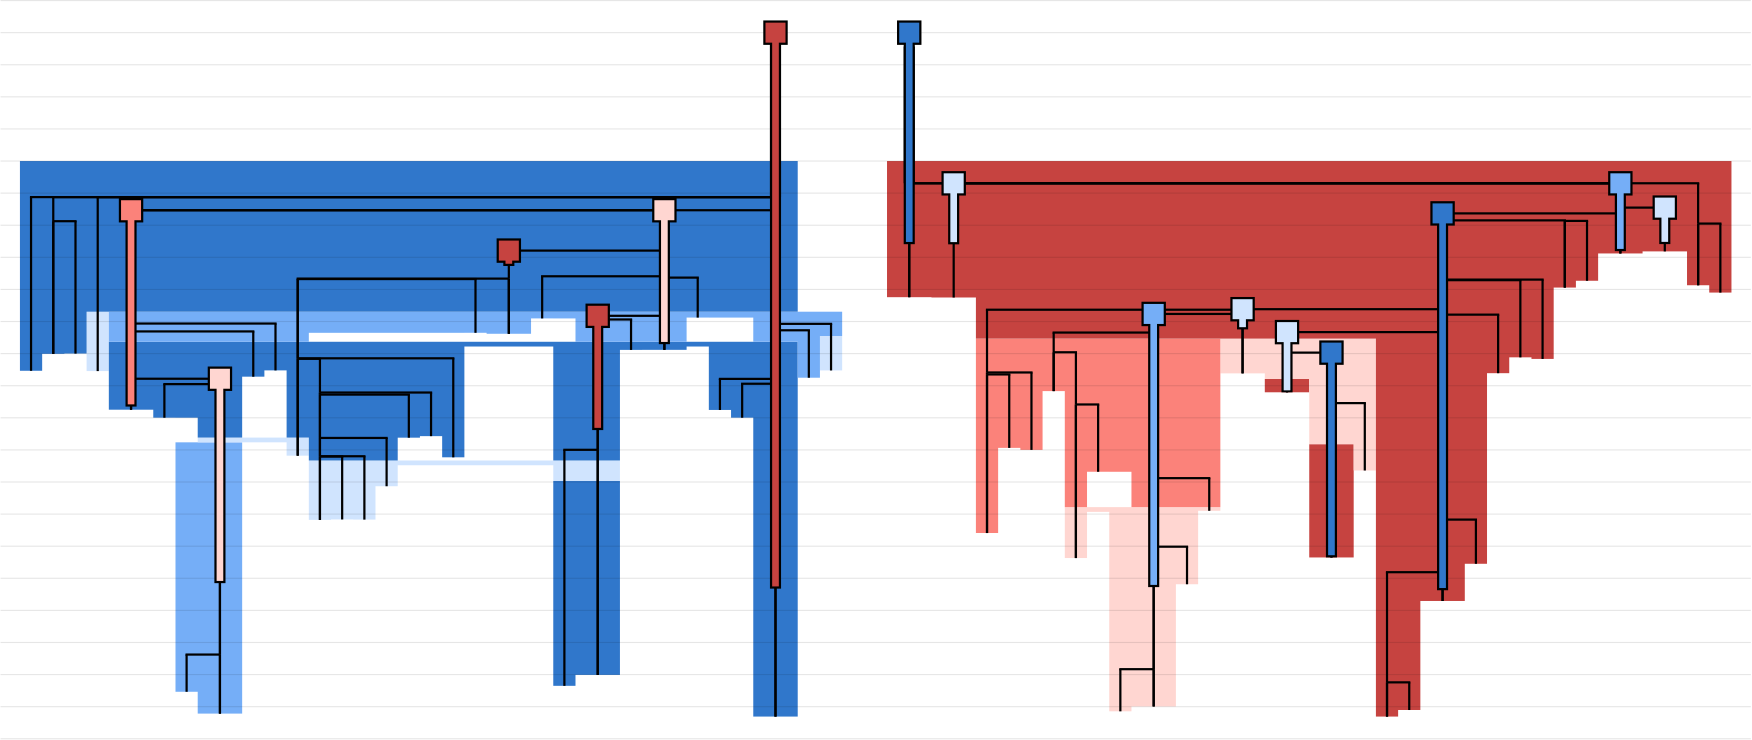 <?xml version="1.0"?>
<!DOCTYPE ipe SYSTEM "ipe.dtd">
<ipe version="70212" creator="svgtoipe 20191210">
<ipestyle>
<layout paper="768 576" frame="768 576" origin="0 0"/>
<opacity name="10%" value="0.10"/>
<opacity name="20%" value="0.20"/>
<opacity name="30%" value="0.30"/>
<opacity name="40%" value="0.40"/>
<opacity name="50%" value="0.50"/>
<opacity name="60%" value="0.60"/>
<opacity name="70%" value="0.70"/>
<opacity name="80%" value="0.80"/>
<opacity name="90%" value="0.90"/>
<pathstyle cap="0" join="0" fillrule="wind"/>
</ipestyle>
<page>
<group matrix="1 0 0 -1 0 576">
<group>
<group matrix="1 0 0 1 459.925 350">
<group>
<path fill="0.188235 0.466667 0.796078">
148 111.161 m
148 129.338 l
148 180.97 l
132 180.97 l
132 180.98 l
132 184.897 l
124 184.897 l
124 180.98 l
124 129.338 l
124 111.161 l
132 111.161 l
148 111.161 l
h
</path>
<path fill="0.815686 0.894118 0.996078">
124 103.779 m
132 103.779 l
148 103.779 l
148 111.161 l
132 111.161 l
124 111.161 l
124 105.488 l
68 105.488 l
68 111.161 l
68 113.039 l
60 113.039 l
60 113.049 l
60 125.054 l
52 125.054 l
52 125.001 l
44 125.001 l
44 125.064 l
44 125.162 l
36 125.162 l
36 125.064 l
36 125.011 l
36 113.049 l
36 111.161 l
36 103.779 l
44 103.779 l
52 103.779 l
60 103.779 l
68 103.779 l
124 103.779 l
h
</path>
<path fill="0.458824 0.682353 0.968627">
12 97.2372 m
12 103.938 l
12 156.352 l
12 173.643 l
12 181.025 l
12 187.049 l
12 194.896 l
-4 194.896 l
-4 187.049 l
-4 187.039 l
-12 187.039 l
-12 181.025 l
-12 97.2372 l
-4 97.2372 l
12 97.2372 l
h
</path>
<path fill="0.815686 0.894118 0.996078">
12 97.2373 m
-4 97.2373 l
-4 95.7185 l
-4 95.5283 l
12 95.5283 l
28 95.5283 l
36 95.5283 l
36 95.7185 l
36 97.2373 l
36 102.043 l
28 102.043 l
28 97.2373 l
12 97.2373 l
h
</path>
<path fill="0.815686 0.894118 0.996078">
-44 71.584 m
-44 65.2833 l
-44 50.2149 l
-36 50.2149 l
-36 71.584 l
-44 71.584 l
h
</path>
<path fill="0.815686 0.894118 0.996078">
220 71.3527 m
220 58.9572 l
228 58.9572 l
228 71.3527 l
220 71.3527 l
h
</path>
<path fill="0.188235 0.466667 0.796078">
124 61.0389 m
132 61.0389 l
148 61.0389 l
156 61.0389 l
172 61.0389 l
180 61.0389 l
188 61.0389 l
196 61.0389 l
212 61.0389 l
212 63.5524 l
212 63.9529 l
212 63.9705 l
212 66.9885 l
212 67.1669 l
212 71.3451 l
212 73.6125 l
212 73.9768 l
212 74.3435 l
212 74.3984 l
212 76.1465 l
212 76.2719 l
212 79.3076 l
212 80.0562 l
212 84.8752 l
212 85.0809 l
212 85.5024 l
212 85.5906 l
212 88.3773 l
212 95.017 l
212 95.5284 l
212 95.5716 l
212 95.6598 l
212 97.4901 l
212 99.9282 l
212 102.249 l
212 102.337 l
212 102.64 l
212 103.779 l
212 171.273 l
212 190.208 l
212 195.966 l
196 195.966 l
196 190.208 l
196 171.273 l
196 103.779 l
196 88.3673 l
188 88.3673 l
188 85.5806 l
180 85.5806 l
180 63.9529 l
180 62.7479 l
172 62.7479 l
172 63.9429 l
156 63.9429 l
156 63.9605 l
148 63.9605 l
148 103.779 l
132 103.779 l
124 103.779 l
124 102.64 l
124 62.7479 l
92 62.7479 l
92 102.63 l
84 102.63 l
84 95.007 l
76 95.007 l
76 95.5616 l
68 95.5616 l
68 103.779 l
60 103.779 l
52 103.779 l
44 103.779 l
36 103.779 l
36 102.337 l
36 102.249 l
36 102.043 l
36 97.4901 l
36 95.6598 l
36 95.5284 l
28 95.5284 l
28 71.3351 l
20 71.3351 l
20 73.6025 l
12 73.6025 l
12 95.5284 l
-4 95.5284 l
-4 88.3773 l
-12 88.3773 l
-12 88.3673 l
-20 88.3673 l
-20 85.5024 l
-20 85.4924 l
-36 85.4924 l
-36 85.0809 l
-36 84.8752 l
-36 74.3435 l
-36 71.584 l
-36 63.5524 l
-36 61.0389 l
-20 61.0389 l
-4 61.0389 l
12 61.0389 l
20 61.0389 l
28 61.0389 l
36 61.0389 l
44 61.0389 l
52 61.0389 l
60 61.0389 l
68 61.0389 l
76 61.0389 l
84 61.0389 l
92 61.0389 l
124 61.0389 l
h
</path>
<path fill="0.458824 0.682353 0.968627">
-36 50.2147 m
-44 50.2147 l
-36 50.2147 l
h
180 52.3315 m
180 52.3215 l
172 52.3215 l
172 61.039 l
156 61.039 l
148 61.039 l
132 61.039 l
132 52.6352 l
124 52.6352 l
124 52.6252 l
116 52.6252 l
116 58.1596 l
100 58.1596 l
100 57.8029 l
92 57.8029 l
92 57.8129 l
36 57.8129 l
36 61.039 l
28 61.039 l
20 61.039 l
12 61.039 l
-36 61.039 l
-36 58.9573 l
-36 57.3132 l
-36 54.4735 l
-36 50.2147 l
12 50.2147 l
20 50.2147 l
28 50.2147 l
92 50.2147 l
100 50.2147 l
116 50.2147 l
132 50.2147 l
148 50.2147 l
156 50.2147 l
172 50.2147 l
196 50.2147 l
212 50.2147 l
220 50.2147 l
228 50.2147 l
228 58.9573 l
220 58.9573 l
220 61.039 l
220 71.3527 l
220 73.9768 l
212 73.9768 l
212 61.039 l
196 61.039 l
196 52.3315 l
180 52.3315 l
h
</path>
<path fill="0.188235 0.466667 0.796078" pen="296">
212 8.95591 m
212 8.96179 l
212 13.6815 l
212 50.1915 l
212 50.2148 l
180 50.2148 l
172 50.2148 l
124 50.2148 l
116 50.2148 l
100 50.2148 l
36 50.2148 l
-20 50.2148 l
-36 50.2148 l
-44 50.2148 l
-44 65.2833 l
-52 65.2833 l
-52 65.2933 l
-52 65.3892 l
-60 65.3892 l
-60 65.3992 l
-60 71.4781 l
-68 71.4781 l
-68 65.3992 l
-68 65.2933 l
-68 50.2148 l
-68 50.1915 l
-68 38.4603 l
-68 38.2996 l
-68 37.941 l
-68 37.4589 l
-68 28.2127 l
-68 17.6312 l
-68 13.6832 l
-68 13.6815 l
-68 8.96179 l
-68 8.95591 l
-68 -4.02737 l
212 -4.02737 l
212 8.95591 l
h
</path>
</group>
</group>
<group matrix="1 0 0 1 856.074 350">
<group>
<path fill="1 0.839216 0.819608">
-80 122.271 m
-80 138.89 l
-88 138.89 l
-88 122.491 l
-88 120.562 l
-80 120.562 l
-72 120.562 l
-64 120.562 l
-48 120.562 l
-40 120.562 l
-32 120.562 l
-32 121.881 l
-40 121.881 l
-40 121.891 l
-40 148.326 l
-48 148.326 l
-48 148.336 l
-48 178.905 l
-48 192.331 l
-64 192.331 l
-64 192.341 l
-64 194.069 l
-72 194.069 l
-72 192.341 l
-72 178.905 l
-72 148.336 l
-72 138.9 l
-72 122.271 l
-80 122.271 l
h
</path>
<path fill="0.776471 0.262745 0.25098">
16 107.371 m
16 138.684 l
0 138.684 l
0 99.2285 l
0 97.9075 l
16 97.9075 l
16 99.2285 l
16 107.371 l
h
</path>
<path fill="0.776471 0.262745 0.25098">
-16 79.2211 m
-16 74.4315 l
0 74.4315 l
0 79.2211 l
-16 79.2211 l
h
</path>
<path fill="1 0.839216 0.819608">
16 107.371 m
16 97.9076 l
0 97.9076 l
0 84.1599 l
0 83.6778 l
-2.14576e-16 83.1193 l
-1.7124e-15 79.2211 l
-3.55271e-15 74.4316 l
-16 74.4316 l
-16 72.419 l
-16 72.409 l
-32 72.409 l
-32 59.902 l
-16 59.902 l
0 59.902 l
16 59.902 l
24 59.902 l
24 64.9425 l
24 72.419 l
24 74.4316 l
24 83.1193 l
24 83.6778 l
24 84.1599 l
24 97.9076 l
24 107.371 l
16 107.371 l
h
</path>
<path fill="0.984314 0.509804 0.478431">
-72 107.84 m
-72 107.83 l
-80 107.83 l
-80 120.562 l
-88 120.562 l
-88 78.7939 l
-96 78.7939 l
-96 99.9593 l
-104 99.9593 l
-104 99.2323 l
-112 99.2323 l
-112 120.562 l
-112 129.881 l
-120 129.881 l
-120 120.562 l
-120 110.133 l
-120 107.84 l
-120 103.532 l
-120 100.692 l
-120 99.9693 l
-120 99.2423 l
-120 83.6092 l
-120 78.8039 l
-120 72.7973 l
-120 72.0859 l
-120 64.8151 l
-120 59.9021 l
-120 59.9003 l
-112 59.9003 l
-104 59.9003 l
-96 59.9003 l
-88 59.9003 l
-80 59.9003 l
-72 59.9003 l
-48 59.9003 l
-32 59.9003 l
-16 59.9003 l
0 59.9003 l
0 59.9021 l
-16 59.9021 l
-32 59.9021 l
-32 72.409 l
-32 120.562 l
-48 120.562 l
-64 120.562 l
-64 107.84 l
-72 107.84 l
h
</path>
<path fill="0.776471 0.262745 0.25098" pen="320">
24 195.966 m
24 193.605 l
24 183.647 l
24 154.359 l
24 143.989 l
24 140.969 l
24 125.054 l
24 122.365 l
24 120.617 l
24 107.371 l
24 103.121 l
24 100.8 l
24 72.3543 l
24 67.2178 l
24 66.6495 l
24 59.9004 l
-3.55271e-15 59.9004 l
-16 59.9004 l
-32 59.9004 l
-64 59.9004 l
-96 59.9004 l
-120 59.9004 l
-120 55.1807 l
-120 55.1748 l
-120 45.1058 l
-120 45.0958 l
-136 45.0958 l
-136 44.9941 l
-136 44.9841 l
-152 44.9841 l
-152 3.99595 l
-152 3.97263 l
-152 -4.02737 l
152 -4.02737 l
152 3.97263 l
152 43.3242 l
144 43.3242 l
144 40.6844 l
136 40.6844 l
136 28.4986 l
120 28.4986 l
120 29.2414 l
104 29.2414 l
104 39.0735 l
96 39.0735 l
96 41.5232 l
88 41.5232 l
88 43.3342 l
88 55.1748 l
88 55.1807 l
88 59.9004 l
88 67.2078 l
80 67.2078 l
80 66.6395 l
72 66.6395 l
72 67.2178 l
72 72.3443 l
64 72.3443 l
64 72.3543 l
64 140.959 l
56 140.959 l
56 140.969 l
56 143.989 l
56 154.349 l
40 154.349 l
40 154.359 l
40 193.595 l
32 193.595 l
32 193.605 l
32 195.966 l
24 195.966 l
h
</path>
</group>
</group>
<group matrix="1 0 0 1 400 350">
<group>
<path stroke="0 0 0" opacity="10%" pen="0.4">
-15.0525 -61.8009 m
615.052 -61.8009 l
</path>
<path stroke="0 0 0" opacity="10%" pen="0.4">
-15.0525 -50.2462 m
615.052 -50.2462 l
</path>
<path stroke="0 0 0" opacity="10%" pen="0.4">
-15.0525 -38.6915 m
615.052 -38.6915 l
</path>
<path stroke="0 0 0" opacity="10%" pen="0.4">
-15.0525 -27.1368 m
615.052 -27.1368 l
</path>
<path stroke="0 0 0" opacity="10%" pen="0.4">
-15.0525 -15.5821 m
615.052 -15.5821 l
</path>
<path stroke="0 0 0" opacity="10%" pen="0.4">
-15.0525 -4.02737 m
615.052 -4.02737 l
</path>
<path stroke="0 0 0" opacity="10%" pen="0.4">
-15.0525 7.52733 m
615.052 7.52733 l
</path>
<path stroke="0 0 0" opacity="10%" pen="0.4">
-15.0525 19.082 m
615.052 19.082 l
</path>
<path stroke="0 0 0" opacity="10%" pen="0.4">
-15.0525 30.6367 m
615.052 30.6367 l
</path>
<path stroke="0 0 0" opacity="10%" pen="0.4">
-15.0525 42.1914 m
615.052 42.1914 l
</path>
<path stroke="0 0 0" opacity="10%" pen="0.4">
-15.0525 53.7461 m
615.052 53.7461 l
</path>
<path stroke="0 0 0" opacity="10%" pen="0.4">
-15.0525 65.3008 m
615.052 65.3008 l
</path>
<path stroke="0 0 0" opacity="10%" pen="0.4">
-15.0525 76.8555 m
615.052 76.8555 l
</path>
<path stroke="0 0 0" opacity="10%" pen="0.4">
-15.0525 88.4102 m
615.052 88.4102 l
</path>
<path stroke="0 0 0" opacity="10%" pen="0.4">
-15.0525 99.9649 m
615.052 99.9649 l
</path>
<path stroke="0 0 0" opacity="10%" pen="0.4">
-15.0525 111.52 m
615.052 111.52 l
</path>
<path stroke="0 0 0" opacity="10%" pen="0.4">
-15.0525 123.074 m
615.052 123.074 l
</path>
<path stroke="0 0 0" opacity="10%" pen="0.4">
-15.0525 134.629 m
615.052 134.629 l
</path>
<path stroke="0 0 0" opacity="10%" pen="0.4">
-15.0525 146.184 m
615.052 146.184 l
</path>
<path stroke="0 0 0" opacity="10%" pen="0.4">
-15.0525 157.738 m
615.052 157.738 l
</path>
<path stroke="0 0 0" opacity="10%" pen="0.4">
-15.0525 169.293 m
615.052 169.293 l
</path>
<path stroke="0 0 0" opacity="10%" pen="0.4">
-15.0525 180.848 m
615.052 180.848 l
</path>
<path stroke="0 0 0" opacity="10%" pen="0.4">
-15.0525 192.403 m
615.052 192.403 l
</path>
<path stroke="0 0 0" opacity="10%" pen="0.4">
-15.0525 203.957 m
615.052 203.957 l
</path>
</group>
</group>
<group matrix="1 0 0 1 459.925 350">
<group>
<path stroke="0 0 0" pen="0.8">
-64 8.95591 m
-64 71.4881 l
</path>
<path stroke="0 0 0" pen="0.8">
-64.4 8.95591 m
204 8.95591 l
</path>
<path stroke="0 0 0" pen="0.8">
204 8.95591 m
204 8.96179 l
</path>
<path stroke="0 0 0" pen="0.8">
204 8.95591 m
204 8.96179 l
</path>
<path stroke="0 0 0" pen="0.8">
-56 8.96179 m
-56 17.6312 l
</path>
<path stroke="0 0 0" pen="0.8">
-56.4 8.96179 m
204 8.96179 l
</path>
<path stroke="0 0 0" pen="0.8">
-56 17.6312 m
-56 65.3992 l
</path>
<path stroke="0 0 0" pen="0.8">
-56 17.6312 m
-56 65.3992 l
</path>
<path stroke="0 0 0" pen="0.8">
-48 17.6312 m
-48 65.2933 l
</path>
<path stroke="0 0 0" pen="0.8">
-47.6 17.6312 m
-56 17.6312 l
</path>
<path stroke="0 0 0" pen="0.8">
204 8.96179 m
204 8.96198 l
</path>
<path stroke="0 0 0" pen="0.8">
204 8.96179 m
204 8.96198 l
</path>
<path stroke="0 0 0" pen="0.8">
-40 8.96198 m
-40 71.594 l
</path>
<path stroke="0 0 0" pen="0.8">
-40.4 8.96198 m
204 8.96198 l
</path>
<path stroke="0 0 0" pen="0.8">
204 8.96198 m
204 13.6815 l
</path>
<path stroke="0 0 0" pen="0.8">
204 8.96198 m
204 13.6815 l
</path>
<path stroke="0 0 0" pen="0.8">
-28 13.6815 m
-28 13.6832 l
</path>
<path stroke="0 0 0" pen="0.8">
-28.4 13.6815 m
204 13.6815 l
</path>
<path stroke="0 0 0" pen="0.8">
-28 13.6832 m
-28 54.4735 l
</path>
<path stroke="0 0 0" pen="0.8">
-28 13.6832 m
-28 54.4735 l
</path>
<path stroke="0 0 0" pen="0.8">
-28 54.4735 m
-28 57.3132 l
</path>
<path stroke="0 0 0" pen="0.8">
-28 54.4735 m
-28 57.3132 l
</path>
<path stroke="0 0 0" pen="0.8">
-28 57.3132 m
-28 74.3435 l
</path>
<path stroke="0 0 0" pen="0.8">
-28 57.3132 m
-28 74.3435 l
</path>
<path stroke="0 0 0" pen="0.8">
-28 74.3435 m
-28 85.5024 l
</path>
<path stroke="0 0 0" pen="0.8">
-28 74.3435 m
-28 85.5024 l
</path>
<path stroke="0 0 0" pen="0.8">
4 74.3435 m
4 76.2719 l
</path>
<path stroke="0 0 0" pen="0.8">
4.4 74.3435 m
-28 74.3435 l
</path>
<path stroke="0 0 0" pen="0.8">
-16 76.2719 m
-16 88.3773 l
</path>
<path stroke="0 0 0" pen="0.8">
-16.4 76.2719 m
4 76.2719 l
</path>
<path stroke="0 0 0" pen="0.8">
4 76.2719 m
4 173.643 l
</path>
<path stroke="0 0 0" pen="0.8">
4 76.2719 m
4 173.643 l
</path>
<path stroke="0 0 0" pen="0.8">
-8 173.643 m
-8 187.049 l
</path>
<path stroke="0 0 0" pen="0.8">
-8.4 173.643 m
4 173.643 l
</path>
<path stroke="0 0 0" pen="0.8">
4 173.643 m
4 194.906 l
</path>
<path stroke="0 0 0" pen="0.8">
4 173.643 m
4 194.906 l
</path>
<path stroke="0 0 0" pen="0.8">
16 57.3132 m
16 73.6125 l
</path>
<path stroke="0 0 0" pen="0.8">
16.4 57.3132 m
-28 57.3132 l
</path>
<path stroke="0 0 0" pen="0.8">
24 54.4735 m
24 71.3451 l
</path>
<path stroke="0 0 0" pen="0.8">
24.4 54.4735 m
-28 54.4735 l
</path>
<path stroke="0 0 0" pen="0.8">
164 13.6832 m
164 28.2127 l
</path>
<path stroke="0 0 0" pen="0.8">
164.4 13.6832 m
-28 13.6832 l
</path>
<path stroke="0 0 0" pen="0.8">
108 28.2127 m
108 38.2996 l
</path>
<path stroke="0 0 0" pen="0.8">
107.6 28.2127 m
164 28.2127 l
</path>
<path stroke="0 0 0" pen="0.8">
32 38.2996 m
32 38.4603 l
</path>
<path stroke="0 0 0" pen="0.8">
31.6 38.2996 m
108 38.2996 l
</path>
<path stroke="0 0 0" pen="0.8">
32 38.4603 m
32 66.9885 l
</path>
<path stroke="0 0 0" pen="0.8">
32 38.4603 m
32 66.9885 l
</path>
<path stroke="0 0 0" pen="0.8">
32 66.9885 m
32 67.1669 l
</path>
<path stroke="0 0 0" pen="0.8">
32 66.9885 m
32 67.1669 l
</path>
<path stroke="0 0 0" pen="0.8">
32 67.1669 m
32 102.053 l
</path>
<path stroke="0 0 0" pen="0.8">
32 67.1669 m
32 102.053 l
</path>
<path stroke="0 0 0" pen="0.8">
40 67.1669 m
40 79.3076 l
</path>
<path stroke="0 0 0" pen="0.8">
40.4 67.1669 m
32 67.1669 l
</path>
<path stroke="0 0 0" pen="0.8">
40 79.3076 m
40 80.0562 l
</path>
<path stroke="0 0 0" pen="0.8">
40 79.3076 m
40 80.0562 l
</path>
<path stroke="0 0 0" pen="0.8">
40 80.0562 m
40 95.6598 l
</path>
<path stroke="0 0 0" pen="0.8">
40 80.0562 m
40 95.6598 l
</path>
<path stroke="0 0 0" pen="0.8">
40 95.6598 m
40 102.249 l
</path>
<path stroke="0 0 0" pen="0.8">
40 95.6598 m
40 102.249 l
</path>
<path stroke="0 0 0" pen="0.8">
40 102.249 m
40 102.337 l
</path>
<path stroke="0 0 0" pen="0.8">
40 102.249 m
40 102.337 l
</path>
<path stroke="0 0 0" pen="0.8">
40 102.337 m
40 125.172 l
</path>
<path stroke="0 0 0" pen="0.8">
40 102.337 m
40 125.172 l
</path>
<path stroke="0 0 0" pen="0.8">
48 102.337 m
48 125.011 l
</path>
<path stroke="0 0 0" pen="0.8">
48.4 102.337 m
40 102.337 l
</path>
<path stroke="0 0 0" pen="0.8">
56 102.249 m
56 125.064 l
</path>
<path stroke="0 0 0" pen="0.8">
56.4 102.249 m
40 102.249 l
</path>
<path stroke="0 0 0" pen="0.8">
64 95.6598 m
64 113.049 l
</path>
<path stroke="0 0 0" pen="0.8">
64.4 95.6598 m
40 95.6598 l
</path>
<path stroke="0 0 0" pen="0.8">
72 80.0562 m
72 95.5716 l
</path>
<path stroke="0 0 0" pen="0.8">
72.4 80.0562 m
40 80.0562 l
</path>
<path stroke="0 0 0" pen="0.8">
80 79.3076 m
80 95.017 l
</path>
<path stroke="0 0 0" pen="0.8">
80.4 79.3076 m
40 79.3076 l
</path>
<path stroke="0 0 0" pen="0.8">
88 66.9885 m
88 102.64 l
</path>
<path stroke="0 0 0" pen="0.8">
88.4 66.9885 m
32 66.9885 l
</path>
<path stroke="0 0 0" pen="0.8">
96 38.4603 m
96 57.8129 l
</path>
<path stroke="0 0 0" pen="0.8">
96.4 38.4603 m
32 38.4603 l
</path>
<path stroke="0 0 0" pen="0.8">
108 38.2996 m
108 58.1696 l
</path>
<path stroke="0 0 0" pen="0.8">
108 38.2996 m
108 58.1696 l
</path>
<path stroke="0 0 0" pen="0.8">
164 28.2127 m
164 37.4589 l
</path>
<path stroke="0 0 0" pen="0.8">
164 28.2127 m
164 37.4589 l
</path>
<path stroke="0 0 0" pen="0.8">
120 37.4589 m
120 52.6352 l
</path>
<path stroke="0 0 0" pen="0.8">
119.6 37.4589 m
164 37.4589 l
</path>
<path stroke="0 0 0" pen="0.8">
164 37.4589 m
164 37.941 l
</path>
<path stroke="0 0 0" pen="0.8">
164 37.4589 m
164 37.941 l
</path>
<path stroke="0 0 0" pen="0.8">
164 37.941 m
164 51.6887 l
</path>
<path stroke="0 0 0" pen="0.8">
164 37.941 m
164 51.6887 l
</path>
<path stroke="0 0 0" pen="0.8">
140 51.6887 m
140 53.0096 l
</path>
<path stroke="0 0 0" pen="0.8">
139.6 51.6887 m
164 51.6887 l
</path>
<path stroke="0 0 0" pen="0.8">
140 53.0096 m
140 99.9282 l
</path>
<path stroke="0 0 0" pen="0.8">
140 53.0096 m
140 99.9282 l
</path>
<path stroke="0 0 0" pen="0.8">
128 99.9282 m
128 184.907 l
</path>
<path stroke="0 0 0" pen="0.8">
127.6 99.9282 m
140 99.9282 l
</path>
<path stroke="0 0 0" pen="0.8">
140 99.9282 m
140 180.98 l
</path>
<path stroke="0 0 0" pen="0.8">
140 99.9282 m
140 180.98 l
</path>
<path stroke="0 0 0" pen="0.8">
152 53.0096 m
152 63.9705 l
</path>
<path stroke="0 0 0" pen="0.8">
152.4 53.0096 m
140 53.0096 l
</path>
<path stroke="0 0 0" pen="0.8">
164 51.6887 m
164 63.9529 l
</path>
<path stroke="0 0 0" pen="0.8">
164 51.6887 m
164 63.9529 l
</path>
<path stroke="0 0 0" pen="0.8">
176 37.941 m
176 52.3315 l
</path>
<path stroke="0 0 0" pen="0.8">
176.4 37.941 m
164 37.941 l
</path>
<path stroke="0 0 0" pen="0.8">
204 13.6815 m
204 54.5813 l
</path>
<path stroke="0 0 0" pen="0.8">
204 13.6815 m
204 54.5813 l
</path>
<path stroke="0 0 0" pen="0.8">
204 54.5813 m
204 56.9016 l
</path>
<path stroke="0 0 0" pen="0.8">
204 54.5813 m
204 56.9016 l
</path>
<path stroke="0 0 0" pen="0.8">
204 56.9016 m
204 74.3984 l
</path>
<path stroke="0 0 0" pen="0.8">
204 56.9016 m
204 74.3984 l
</path>
<path stroke="0 0 0" pen="0.8">
184 74.3984 m
184 85.5906 l
</path>
<path stroke="0 0 0" pen="0.8">
183.6 74.3984 m
204 74.3984 l
</path>
<path stroke="0 0 0" pen="0.8">
204 74.3984 m
204 76.1465 l
</path>
<path stroke="0 0 0" pen="0.8">
204 74.3984 m
204 76.1465 l
</path>
<path stroke="0 0 0" pen="0.8">
192 76.1465 m
192 88.3773 l
</path>
<path stroke="0 0 0" pen="0.8">
191.6 76.1465 m
204 76.1465 l
</path>
<path stroke="0 0 0" pen="0.8">
204 76.1465 m
204 195.976 l
</path>
<path stroke="0 0 0" pen="0.8">
204 76.1465 m
204 195.976 l
</path>
<path stroke="0 0 0" pen="0.8">
216 56.9016 m
216 73.9868 l
</path>
<path stroke="0 0 0" pen="0.8">
216.4 56.9016 m
204 56.9016 l
</path>
<path stroke="0 0 0" pen="0.8">
224 54.5813 m
224 71.3627 l
</path>
<path stroke="0 0 0" pen="0.8">
224.4 54.5813 m
204 54.5813 l
</path>
</group>
</group>
<group matrix="1 0 0 1 459.925 350">
<group>
<path stroke="0 0 0" pen="4">
204 8.95591 m
204 -50.2462 l
</path>
<path stroke="0 0 0" pen="4">
204 76.1465 m
204 149.912 l
204 76.1465 l
204 149.912 l
204 74.3984 l
204 76.1465 l
204 56.9016 l
204 74.3984 l
204 54.5813 l
204 56.9016 l
204 13.6815 l
204 54.5813 l
204 8.96198 l
204 13.6815 l
204 8.96179 l
204 8.96198 l
204 8.95591 l
204 8.96179 l
204 8.95591 l
204 -50.2462 l
</path>
<path stroke="0 0 0" fill="0.776471 0.262745 0.25098" stroke-opacity="opaque" pen="0.8">
200 -54.2462 m
208 -54.2462 l
208 -46.2462 l
200 -46.2462 l
200 -54.2462 l
h
</path>
<path stroke="0.776471 0.262745 0.25098" fill="0.776471 0.262745 0.25098" stroke-opacity="opaque" pen="2.4">
204 76.1465 m
204 149.112 l
204 76.1465 l
204 149.112 l
204 74.3984 l
204 76.1465 l
204 56.9016 l
204 74.3984 l
204 54.5813 l
204 56.9016 l
204 13.6815 l
204 54.5813 l
204 8.96198 l
204 13.6815 l
204 8.96179 l
204 8.96198 l
204 8.95591 l
204 8.96179 l
204 8.95591 l
204 -50.2462 l
</path>
<path stroke="0 0 0" pen="4">
-28 74.3435 m
-28 84.3689 l
-28 74.3435 l
-28 84.3689 l
-28 57.3132 l
-28 74.3435 l
-28 54.4735 l
-28 57.3132 l
-28 13.6832 l
-28 54.4735 l
-28 13.6815 l
-28 13.6832 l
</path>
<path stroke="0 0 0" fill="0.984314 0.509804 0.478431" stroke-opacity="opaque" pen="0.8">
-32 9.68148 m
-24 9.68148 l
-24 17.6815 l
-32 17.6815 l
-32 9.68148 l
h
</path>
<path stroke="0.984314 0.509804 0.478431" fill="0.984314 0.509804 0.478431" stroke-opacity="opaque" pen="2.4">
-28 74.3435 m
-28 83.5689 l
-28 74.3435 l
-28 83.5689 l
-28 57.3132 l
-28 74.3435 l
-28 54.4735 l
-28 57.3132 l
-28 13.6832 l
-28 54.4735 l
-28 13.6815 l
-28 13.6832 l
</path>
<path stroke="0 0 0" pen="4">
164 51.6887 m
164 61.8993 l
164 51.6887 l
164 61.8993 l
164 37.941 l
164 51.6887 l
164 37.4589 l
164 37.941 l
164 28.2127 l
164 37.4589 l
164 13.6832 l
164 28.2127 l
</path>
<path stroke="0 0 0" fill="1 0.839216 0.819608" stroke-opacity="opaque" pen="0.8">
160 9.68324 m
168 9.68324 l
168 17.6832 l
160 17.6832 l
160 9.68324 l
h
</path>
<path stroke="1 0.839216 0.819608" fill="1 0.839216 0.819608" stroke-opacity="opaque" pen="2.4">
164 51.6887 m
164 61.0993 l
164 51.6887 l
164 61.0993 l
164 37.941 l
164 51.6887 l
164 37.4589 l
164 37.941 l
164 28.2127 l
164 37.4589 l
164 13.6832 l
164 28.2127 l
</path>
<path stroke="0 0 0" pen="4">
108 28.2127 m
108 33.7565 l
108 28.2127 l
108 33.7565 l
</path>
<path stroke="0 0 0" fill="0.776471 0.262745 0.25098" stroke-opacity="opaque" pen="0.8">
104 24.2127 m
112 24.2127 l
112 32.2127 l
104 32.2127 l
104 24.2127 l
h
</path>
<path stroke="0.776471 0.262745 0.25098" fill="0.776471 0.262745 0.25098" stroke-opacity="opaque" pen="2.4">
108 28.2127 m
108 32.9565 l
108 28.2127 l
108 32.9565 l
</path>
<path stroke="0 0 0" pen="4">
140 53.0096 m
140 92.831 l
140 53.0096 l
140 92.831 l
140 51.6887 l
140 53.0096 l
</path>
<path stroke="0 0 0" fill="0.776471 0.262745 0.25098" stroke-opacity="opaque" pen="0.8">
136 47.6887 m
144 47.6887 l
144 55.6887 l
136 55.6887 l
136 47.6887 l
h
</path>
<path stroke="0.776471 0.262745 0.25098" fill="0.776471 0.262745 0.25098" stroke-opacity="opaque" pen="2.4">
140 53.0096 m
140 92.031 l
140 53.0096 l
140 92.031 l
140 51.6887 l
140 53.0096 l
</path>
<path stroke="0 0 0" pen="4">
4 76.2719 m
4 147.931 l
4 76.2719 l
4 147.931 l
4 74.3435 l
4 76.2719 l
</path>
<path stroke="0 0 0" fill="1 0.839216 0.819608" stroke-opacity="opaque" pen="0.8">
0 70.3435 m
8 70.3435 l
8 78.3435 l
0 78.3435 l
0 70.3435 l
h
</path>
<path stroke="1 0.839216 0.819608" fill="1 0.839216 0.819608" stroke-opacity="opaque" pen="2.4">
4 76.2719 m
4 147.131 l
4 76.2719 l
4 147.131 l
4 74.3435 l
4 76.2719 l
</path>
</group>
</group>
<group matrix="1 0 0 1 856.074 350">
<group>
<path stroke="0 0 0" pen="0.8">
-144 3.97263 m
-144 3.99595 l
</path>
<path stroke="0 0 0" pen="0.8">
-144 3.97263 m
-144 3.99595 l
</path>
<path stroke="0 0 0" pen="0.8">
-144 3.99595 m
-144 44.9941 l
</path>
<path stroke="0 0 0" pen="0.8">
-144 3.99595 m
-144 44.9941 l
</path>
<path stroke="0 0 0" pen="0.8">
112 3.99595 m
112 3.99615 l
</path>
<path stroke="0 0 0" pen="0.8">
112.4 3.99595 m
-144 3.99595 l
</path>
<path stroke="0 0 0" pen="0.8">
-128 3.99615 m
-128 45.1058 l
</path>
<path stroke="0 0 0" pen="0.8">
-128.4 3.99615 m
112 3.99615 l
</path>
<path stroke="0 0 0" pen="0.8">
112 3.99615 m
112 12.7384 l
</path>
<path stroke="0 0 0" pen="0.8">
112 3.99615 m
112 12.7384 l
</path>
<path stroke="0 0 0" pen="0.8">
112 12.7384 m
112 14.8201 l
</path>
<path stroke="0 0 0" pen="0.8">
112 12.7384 m
112 14.8201 l
</path>
<path stroke="0 0 0" pen="0.8">
48 14.8201 m
48 17.3335 l
</path>
<path stroke="0 0 0" pen="0.8">
47.6 14.8201 m
112 14.8201 l
</path>
<path stroke="0 0 0" pen="0.8">
48 17.3335 m
48 38.6563 l
</path>
<path stroke="0 0 0" pen="0.8">
48 17.3335 m
48 38.6563 l
</path>
<path stroke="0 0 0" pen="0.8">
48 38.6563 m
48 38.862 l
</path>
<path stroke="0 0 0" pen="0.8">
48 38.6563 m
48 38.862 l
</path>
<path stroke="0 0 0" pen="0.8">
48 38.862 m
48 49.3095 l
</path>
<path stroke="0 0 0" pen="0.8">
48 38.862 m
48 49.3095 l
</path>
<path stroke="0 0 0" pen="0.8">
-24 49.3095 m
-24 49.4996 l
</path>
<path stroke="0 0 0" pen="0.8">
-24.4 49.3095 m
48 49.3095 l
</path>
<path stroke="0 0 0" pen="0.8">
-116 49.4996 m
-116 72.0859 l
</path>
<path stroke="0 0 0" pen="0.8">
-116.4 49.4996 m
-24 49.4996 l
</path>
<path stroke="0 0 0" pen="0.8">
-116 72.0859 m
-116 72.7973 l
</path>
<path stroke="0 0 0" pen="0.8">
-116 72.0859 m
-116 72.7973 l
</path>
<path stroke="0 0 0" pen="0.8">
-116 72.7973 m
-116 129.891 l
</path>
<path stroke="0 0 0" pen="0.8">
-116 72.7973 m
-116 129.891 l
</path>
<path stroke="0 0 0" pen="0.8">
-108 72.7973 m
-108 99.2423 l
</path>
<path stroke="0 0 0" pen="0.8">
-107.6 72.7973 m
-116 72.7973 l
</path>
<path stroke="0 0 0" pen="0.8">
-100 72.0859 m
-100 99.9693 l
</path>
<path stroke="0 0 0" pen="0.8">
-99.6 72.0859 m
-116 72.0859 l
</path>
<path stroke="0 0 0" pen="0.8">
-24 49.4996 m
-24 51.0184 l
</path>
<path stroke="0 0 0" pen="0.8">
-24 49.4996 m
-24 51.0184 l
</path>
<path stroke="0 0 0" pen="0.8">
-56 51.0184 m
-56 57.7189 l
</path>
<path stroke="0 0 0" pen="0.8">
-56.4 51.0184 m
-24 51.0184 l
</path>
<path stroke="0 0 0" pen="0.8">
-92 57.7189 m
-92 64.8151 l
</path>
<path stroke="0 0 0" pen="0.8">
-92.4 57.7189 m
-56 57.7189 l
</path>
<path stroke="0 0 0" pen="0.8">
-92 64.8151 m
-92 78.8039 l
</path>
<path stroke="0 0 0" pen="0.8">
-92 64.8151 m
-92 78.8039 l
</path>
<path stroke="0 0 0" pen="0.8">
-84 64.8151 m
-84 83.6092 l
</path>
<path stroke="0 0 0" pen="0.8">
-83.6 64.8151 m
-92 64.8151 l
</path>
<path stroke="0 0 0" pen="0.8">
-84 83.6092 m
-84 138.9 l
</path>
<path stroke="0 0 0" pen="0.8">
-84 83.6092 m
-84 138.9 l
</path>
<path stroke="0 0 0" pen="0.8">
-76 83.6092 m
-76 107.84 l
</path>
<path stroke="0 0 0" pen="0.8">
-75.6 83.6092 m
-84 83.6092 l
</path>
<path stroke="0 0 0" pen="0.8">
-56 57.7189 m
-56 110.133 l
</path>
<path stroke="0 0 0" pen="0.8">
-56 57.7189 m
-56 110.133 l
</path>
<path stroke="0 0 0" pen="0.8">
-56 110.133 m
-56 134.806 l
</path>
<path stroke="0 0 0" pen="0.8">
-56 110.133 m
-56 134.806 l
</path>
<path stroke="0 0 0" pen="0.8">
-56 134.806 m
-56 178.905 l
</path>
<path stroke="0 0 0" pen="0.8">
-56 134.806 m
-56 178.905 l
</path>
<path stroke="0 0 0" pen="0.8">
-68 178.905 m
-68 194.079 l
</path>
<path stroke="0 0 0" pen="0.8">
-68.4 178.905 m
-56 178.905 l
</path>
<path stroke="0 0 0" pen="0.8">
-56 178.905 m
-56 192.341 l
</path>
<path stroke="0 0 0" pen="0.8">
-56 178.905 m
-56 192.341 l
</path>
<path stroke="0 0 0" pen="0.8">
-44 134.806 m
-44 148.336 l
</path>
<path stroke="0 0 0" pen="0.8">
-43.6 134.806 m
-56 134.806 l
</path>
<path stroke="0 0 0" pen="0.8">
-36 110.133 m
-36 121.891 l
</path>
<path stroke="0 0 0" pen="0.8">
-35.6 110.133 m
-56 110.133 l
</path>
<path stroke="0 0 0" pen="0.8">
-24 51.0184 m
-24 72.419 l
</path>
<path stroke="0 0 0" pen="0.8">
-24 51.0184 m
-24 72.419 l
</path>
<path stroke="0 0 0" pen="0.8">
48 49.3095 m
48 51.2712 l
</path>
<path stroke="0 0 0" pen="0.8">
48 49.3095 m
48 51.2712 l
</path>
<path stroke="0 0 0" pen="0.8">
48 51.2712 m
48 57.5601 l
</path>
<path stroke="0 0 0" pen="0.8">
48 51.2712 m
48 57.5601 l
</path>
<path stroke="0 0 0" pen="0.8">
-8 57.5601 m
-8 64.9425 l
</path>
<path stroke="0 0 0" pen="0.8">
-8.4 57.5601 m
48 57.5601 l
</path>
<path stroke="0 0 0" pen="0.8">
-8 64.9425 m
-8 79.2311 l
</path>
<path stroke="0 0 0" pen="0.8">
-8 64.9425 m
-8 79.2311 l
</path>
<path stroke="0 0 0" pen="0.8">
8 64.9425 m
8 83.1193 l
</path>
<path stroke="0 0 0" pen="0.8">
8.4 64.9425 m
-8 64.9425 l
</path>
<path stroke="0 0 0" pen="0.8">
8 83.1193 m
8 138.694 l
</path>
<path stroke="0 0 0" pen="0.8">
8 83.1193 m
8 138.694 l
</path>
<path stroke="0 0 0" pen="0.8">
20 83.1193 m
20 107.381 l
</path>
<path stroke="0 0 0" pen="0.8">
20.4 83.1193 m
8 83.1193 l
</path>
<path stroke="0 0 0" pen="0.8">
48 57.5601 m
48 125.054 l
</path>
<path stroke="0 0 0" pen="0.8">
48 57.5601 m
48 125.054 l
</path>
<path stroke="0 0 0" pen="0.8">
48 125.054 m
48 143.989 l
</path>
<path stroke="0 0 0" pen="0.8">
48 125.054 m
48 143.989 l
</path>
<path stroke="0 0 0" pen="0.8">
28 143.989 m
28 183.647 l
</path>
<path stroke="0 0 0" pen="0.8">
27.6 143.989 m
48 143.989 l
</path>
<path stroke="0 0 0" pen="0.8">
28 183.647 m
28 195.976 l
</path>
<path stroke="0 0 0" pen="0.8">
28 183.647 m
28 195.976 l
</path>
<path stroke="0 0 0" pen="0.8">
36 183.647 m
36 193.605 l
</path>
<path stroke="0 0 0" pen="0.8">
36.4 183.647 m
28 183.647 l
</path>
<path stroke="0 0 0" pen="0.8">
48 143.989 m
48 154.359 l
</path>
<path stroke="0 0 0" pen="0.8">
48 143.989 m
48 154.359 l
</path>
<path stroke="0 0 0" pen="0.8">
60 125.054 m
60 140.969 l
</path>
<path stroke="0 0 0" pen="0.8">
60.4 125.054 m
48 125.054 l
</path>
<path stroke="0 0 0" pen="0.8">
68 51.2712 m
68 72.3543 l
</path>
<path stroke="0 0 0" pen="0.8">
68.4 51.2712 m
48 51.2712 l
</path>
<path stroke="0 0 0" pen="0.8">
76 38.862 m
76 66.6495 l
</path>
<path stroke="0 0 0" pen="0.8">
76.4 38.862 m
48 38.862 l
</path>
<path stroke="0 0 0" pen="0.8">
84 38.6563 m
84 67.2178 l
</path>
<path stroke="0 0 0" pen="0.8">
84.4 38.6563 m
48 38.6563 l
</path>
<path stroke="0 0 0" pen="0.8">
92 17.3335 m
92 17.523 l
</path>
<path stroke="0 0 0" pen="0.8">
92.4 17.3335 m
48 17.3335 l
</path>
<path stroke="0 0 0" pen="0.8">
92 17.523 m
92 41.5332 l
</path>
<path stroke="0 0 0" pen="0.8">
92 17.523 m
92 41.5332 l
</path>
<path stroke="0 0 0" pen="0.8">
100 17.523 m
100 39.0835 l
</path>
<path stroke="0 0 0" pen="0.8">
100.4 17.523 m
92 17.523 l
</path>
<path stroke="0 0 0" pen="0.8">
112 14.8201 m
112 29.2514 l
</path>
<path stroke="0 0 0" pen="0.8">
112 14.8201 m
112 29.2514 l
</path>
<path stroke="0 0 0" pen="0.8">
128 12.7384 m
128 28.5086 l
</path>
<path stroke="0 0 0" pen="0.8">
128.4 12.7384 m
112 12.7384 l
</path>
<path stroke="0 0 0" pen="0.8">
140 3.97263 m
140 18.4872 l
</path>
<path stroke="0 0 0" pen="0.8">
140.4 3.97263 m
-144 3.97263 l
</path>
<path stroke="0 0 0" pen="0.8">
140 18.4872 m
140 40.6944 l
</path>
<path stroke="0 0 0" pen="0.8">
140 18.4872 m
140 40.6944 l
</path>
<path stroke="0 0 0" pen="0.8">
148 18.4872 m
148 43.3342 l
</path>
<path stroke="0 0 0" pen="0.8">
148.4 18.4872 m
140 18.4872 l
</path>
</group>
</group>
<group matrix="1 0 0 1 856.074 350">
<group>
<path stroke="0 0 0" pen="4">
-144 3.97263 m
-144 -45.2629 l
</path>
<path stroke="0 0 0" pen="4">
-144 3.99595 m
-144 25.9039 l
-144 3.99595 l
-144 25.9039 l
-144 3.97263 l
-144 3.99595 l
-144 3.97263 l
-144 -50.2462 l
</path>
<path stroke="0 0 0" fill="0.188235 0.466667 0.796078" stroke-opacity="opaque" pen="0.8">
-148 -54.2462 m
-140 -54.2462 l
-140 -46.2462 l
-148 -46.2462 l
-148 -54.2462 l
h
</path>
<path stroke="0.188235 0.466667 0.796078" fill="0.188235 0.466667 0.796078" stroke-opacity="opaque" pen="2.4">
-144 3.99595 m
-144 25.1039 l
-144 3.99595 l
-144 25.1039 l
-144 3.97263 l
-144 3.99595 l
-144 3.97263 l
-144 -50.2462 l
</path>
<path stroke="0 0 0" pen="4">
112 14.8201 m
112 28.4082 l
112 14.8201 l
112 28.4082 l
112 12.7384 l
112 14.8201 l
112 3.99615 l
112 12.7384 l
112 3.99595 l
112 3.99615 l
</path>
<path stroke="0 0 0" fill="0.458824 0.682353 0.968627" stroke-opacity="opaque" pen="0.8">
108 -0.004049 m
116 -0.004049 l
116 7.99595 l
108 7.99595 l
108 -0.004049 l
h
</path>
<path stroke="0.458824 0.682353 0.968627" fill="0.458824 0.682353 0.968627" stroke-opacity="opaque" pen="2.4">
112 14.8201 m
112 27.6082 l
112 14.8201 l
112 27.6082 l
112 12.7384 l
112 14.8201 l
112 3.99615 l
112 12.7384 l
112 3.99595 l
112 3.99615 l
</path>
<path stroke="0 0 0" pen="4">
48 143.989 m
48 150.487 l
48 143.989 l
48 150.487 l
48 125.054 l
48 143.989 l
48 57.5601 l
48 125.054 l
48 51.2712 l
48 57.5601 l
48 49.3095 l
48 51.2712 l
48 38.862 l
48 49.3095 l
48 38.6563 l
48 38.862 l
48 17.3335 l
48 38.6563 l
48 14.8201 l
48 17.3335 l
</path>
<path stroke="0 0 0" fill="0.188235 0.466667 0.796078" stroke-opacity="opaque" pen="0.8">
44 10.8201 m
52 10.8201 l
52 18.8201 l
44 18.8201 l
44 10.8201 l
h
</path>
<path stroke="0.188235 0.466667 0.796078" fill="0.188235 0.466667 0.796078" stroke-opacity="opaque" pen="2.4">
48 143.989 m
48 149.687 l
48 143.989 l
48 149.687 l
48 125.054 l
48 143.989 l
48 57.5601 l
48 125.054 l
48 51.2712 l
48 57.5601 l
48 49.3095 l
48 51.2712 l
48 38.862 l
48 49.3095 l
48 38.6563 l
48 38.862 l
48 17.3335 l
48 38.6563 l
48 14.8201 l
48 17.3335 l
</path>
<path stroke="0 0 0" pen="4">
128 12.7384 m
128 25.8735 l
128 12.7384 l
128 25.8735 l
</path>
<path stroke="0 0 0" fill="0.815686 0.894118 0.996078" stroke-opacity="opaque" pen="0.8">
124 8.73844 m
132 8.73844 l
132 16.7384 l
124 16.7384 l
124 8.73844 l
h
</path>
<path stroke="0.815686 0.894118 0.996078" fill="0.815686 0.894118 0.996078" stroke-opacity="opaque" pen="2.4">
128 12.7384 m
128 25.0735 l
128 12.7384 l
128 25.0735 l
</path>
<path stroke="0 0 0" pen="4">
-128 3.99615 m
-128 25.9615 l
-128 3.99615 l
-128 25.9615 l
</path>
<path stroke="0 0 0" fill="0.815686 0.894118 0.996078" stroke-opacity="opaque" pen="0.8">
-132 -0.00385302 m
-124 -0.00385302 l
-124 7.99615 l
-132 7.99615 l
-132 -0.00385302 l
h
</path>
<path stroke="0.815686 0.894118 0.996078" fill="0.815686 0.894118 0.996078" stroke-opacity="opaque" pen="2.4">
-128 3.99615 m
-128 25.1615 l
-128 3.99615 l
-128 25.1615 l
</path>
<path stroke="0 0 0" pen="4">
-24 51.0184 m
-24 56.5859 l
-24 51.0184 l
-24 56.5859 l
-24 49.4996 l
-24 51.0184 l
-24 49.3095 l
-24 49.4996 l
</path>
<path stroke="0 0 0" fill="0.815686 0.894118 0.996078" stroke-opacity="opaque" pen="0.8">
-28 45.3095 m
-20 45.3095 l
-20 53.3095 l
-28 53.3095 l
-28 45.3095 l
h
</path>
<path stroke="0.815686 0.894118 0.996078" fill="0.815686 0.894118 0.996078" stroke-opacity="opaque" pen="2.4">
-24 51.0184 m
-24 55.7859 l
-24 51.0184 l
-24 55.7859 l
-24 49.4996 l
-24 51.0184 l
-24 49.3095 l
-24 49.4996 l
</path>
<path stroke="0 0 0" pen="4">
-56 134.806 m
-56 149.36 l
-56 134.806 l
-56 149.36 l
-56 110.133 l
-56 134.806 l
-56 57.7189 l
-56 110.133 l
-56 51.0184 l
-56 57.7189 l
</path>
<path stroke="0 0 0" fill="0.458824 0.682353 0.968627" stroke-opacity="opaque" pen="0.8">
-60 47.0184 m
-52 47.0184 l
-52 55.0184 l
-60 55.0184 l
-60 47.0184 l
h
</path>
<path stroke="0.458824 0.682353 0.968627" fill="0.458824 0.682353 0.968627" stroke-opacity="opaque" pen="2.4">
-56 134.806 m
-56 148.56 l
-56 134.806 l
-56 148.56 l
-56 110.133 l
-56 134.806 l
-56 57.7189 l
-56 110.133 l
-56 51.0184 l
-56 57.7189 l
</path>
<path stroke="0 0 0" pen="4">
-8 64.9425 m
-8 79.2311 l
-8 64.9425 l
-8 79.2311 l
-8 57.5601 l
-8 64.9425 l
</path>
<path stroke="0 0 0" fill="0.815686 0.894118 0.996078" stroke-opacity="opaque" pen="0.8">
-12 53.5601 m
-4 53.5601 l
-4 61.5601 l
-12 61.5601 l
-12 53.5601 l
h
</path>
<path stroke="0.815686 0.894118 0.996078" fill="0.815686 0.894118 0.996078" stroke-opacity="opaque" pen="2.4">
-8 64.9425 m
-8 78.5238 l
-8 64.9425 l
-8 78.5238 l
-8 57.5601 l
-8 64.9425 l
</path>
<path stroke="0 0 0" pen="4">
8 83.1193 m
8 138.669 l
8 83.1193 l
8 138.669 l
8 64.9425 l
8 83.1193 l
</path>
<path stroke="0 0 0" fill="0.188235 0.466667 0.796078" stroke-opacity="opaque" pen="0.8">
4 60.9425 m
12 60.9425 l
12 68.9425 l
4 68.9425 l
4 60.9425 l
h
</path>
<path stroke="0.188235 0.466667 0.796078" fill="0.188235 0.466667 0.796078" stroke-opacity="opaque" pen="2.4">
8 83.1193 m
8 137.869 l
8 83.1193 l
8 137.869 l
8 64.9425 l
8 83.1193 l
</path>
</group>
</group>
</group>
</group>
</page>
</ipe>
